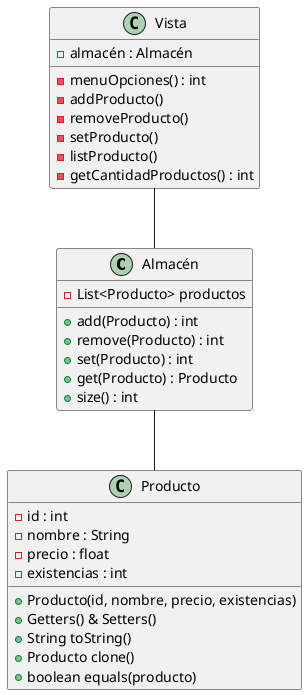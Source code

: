 @startuml
'https://plantuml.com/class-diagram

Almacén -- Producto
Vista -- Almacén

class Vista {
    -almacén : Almacén
    -menuOpciones() : int
    -addProducto()
    -removeProducto()
    -setProducto()
    -listProducto()
    -getCantidadProductos() : int
}


class Almacén {
    -List<Producto> productos
    +add(Producto) : int
    +remove(Producto) : int
    +set(Producto) : int
    +get(Producto) : Producto
    +size() : int
}

class Producto {
    -id : int
    -nombre : String
    -precio : float
    -existencias : int

    +Producto(id, nombre, precio, existencias)
    +Getters() & Setters()
    +String toString()
    +Producto clone()
    +boolean equals(producto)
}

@enduml